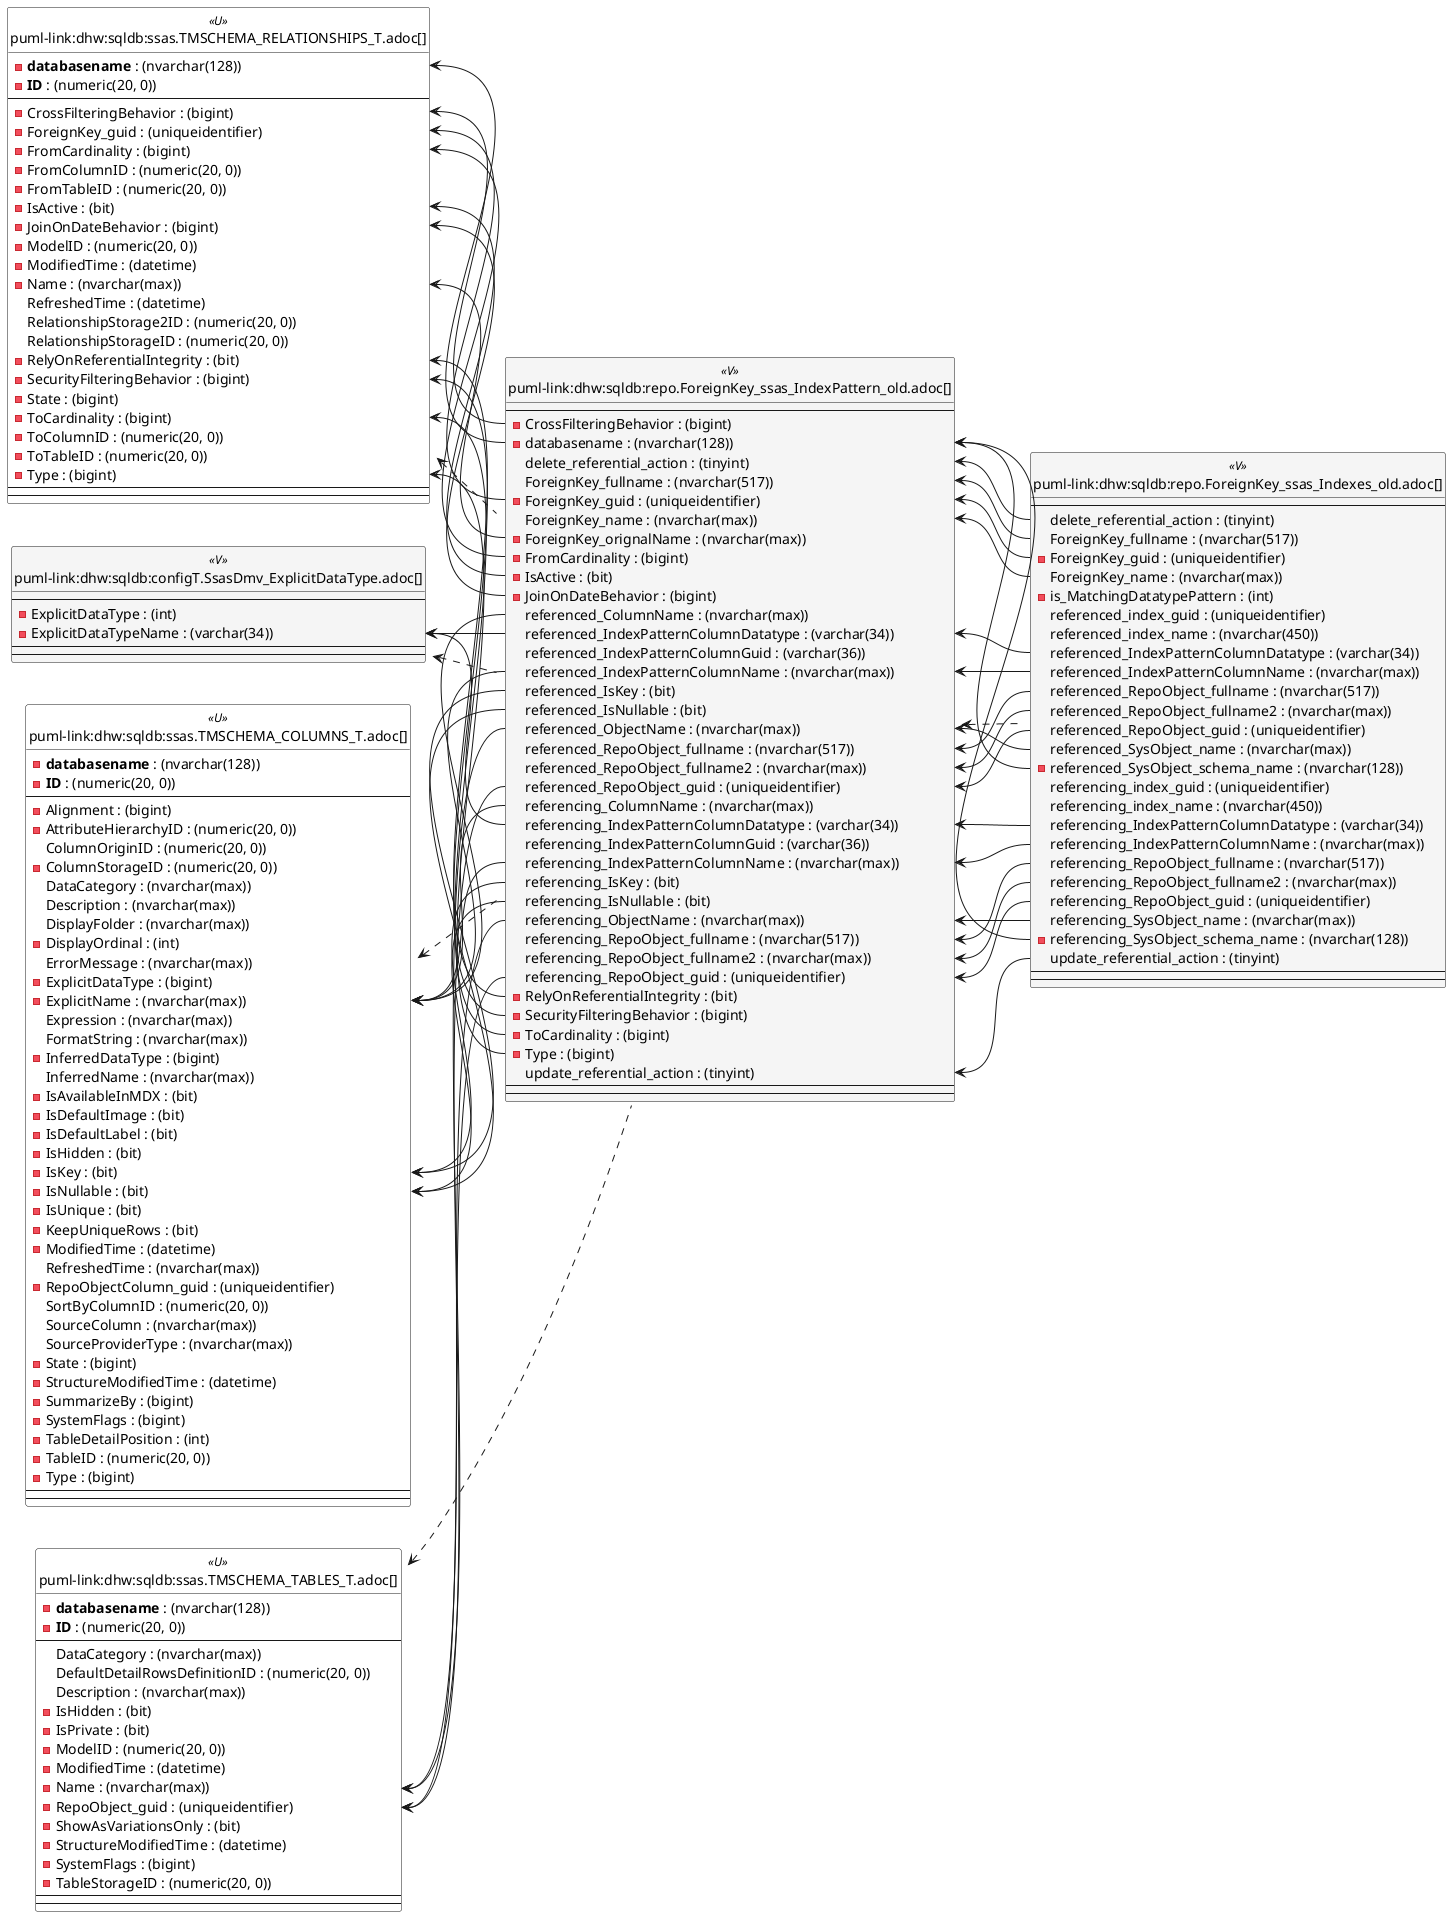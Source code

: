 @startuml
left to right direction
'top to bottom direction
hide circle
'avoide "." issues:
set namespaceSeparator none


skinparam class {
  BackgroundColor White
  BackgroundColor<<FN>> Yellow
  BackgroundColor<<FS>> Yellow
  BackgroundColor<<FT>> LightGray
  BackgroundColor<<IF>> Yellow
  BackgroundColor<<IS>> Yellow
  BackgroundColor<<P>> Aqua
  BackgroundColor<<PC>> Aqua
  BackgroundColor<<SN>> Yellow
  BackgroundColor<<SO>> SlateBlue
  BackgroundColor<<TF>> LightGray
  BackgroundColor<<TR>> Tomato
  BackgroundColor<<U>> White
  BackgroundColor<<V>> WhiteSmoke
  BackgroundColor<<X>> Aqua
  BackgroundColor<<external>> AliceBlue
}


entity "puml-link:dhw:sqldb:configT.SsasDmv_ExplicitDataType.adoc[]" as configT.SsasDmv_ExplicitDataType << V >> {
  --
  - ExplicitDataType : (int)
  - ExplicitDataTypeName : (varchar(34))
  --
  --
}

entity "puml-link:dhw:sqldb:repo.ForeignKey_ssas_Indexes_old.adoc[]" as repo.ForeignKey_ssas_Indexes_old << V >> {
  --
  delete_referential_action : (tinyint)
  ForeignKey_fullname : (nvarchar(517))
  - ForeignKey_guid : (uniqueidentifier)
  ForeignKey_name : (nvarchar(max))
  - is_MatchingDatatypePattern : (int)
  referenced_index_guid : (uniqueidentifier)
  referenced_index_name : (nvarchar(450))
  referenced_IndexPatternColumnDatatype : (varchar(34))
  referenced_IndexPatternColumnName : (nvarchar(max))
  referenced_RepoObject_fullname : (nvarchar(517))
  referenced_RepoObject_fullname2 : (nvarchar(max))
  referenced_RepoObject_guid : (uniqueidentifier)
  referenced_SysObject_name : (nvarchar(max))
  - referenced_SysObject_schema_name : (nvarchar(128))
  referencing_index_guid : (uniqueidentifier)
  referencing_index_name : (nvarchar(450))
  referencing_IndexPatternColumnDatatype : (varchar(34))
  referencing_IndexPatternColumnName : (nvarchar(max))
  referencing_RepoObject_fullname : (nvarchar(517))
  referencing_RepoObject_fullname2 : (nvarchar(max))
  referencing_RepoObject_guid : (uniqueidentifier)
  referencing_SysObject_name : (nvarchar(max))
  - referencing_SysObject_schema_name : (nvarchar(128))
  update_referential_action : (tinyint)
  --
  --
}

entity "puml-link:dhw:sqldb:repo.ForeignKey_ssas_IndexPattern_old.adoc[]" as repo.ForeignKey_ssas_IndexPattern_old << V >> {
  --
  - CrossFilteringBehavior : (bigint)
  - databasename : (nvarchar(128))
  delete_referential_action : (tinyint)
  ForeignKey_fullname : (nvarchar(517))
  - ForeignKey_guid : (uniqueidentifier)
  ForeignKey_name : (nvarchar(max))
  - ForeignKey_orignalName : (nvarchar(max))
  - FromCardinality : (bigint)
  - IsActive : (bit)
  - JoinOnDateBehavior : (bigint)
  referenced_ColumnName : (nvarchar(max))
  referenced_IndexPatternColumnDatatype : (varchar(34))
  referenced_IndexPatternColumnGuid : (varchar(36))
  referenced_IndexPatternColumnName : (nvarchar(max))
  referenced_IsKey : (bit)
  referenced_IsNullable : (bit)
  referenced_ObjectName : (nvarchar(max))
  referenced_RepoObject_fullname : (nvarchar(517))
  referenced_RepoObject_fullname2 : (nvarchar(max))
  referenced_RepoObject_guid : (uniqueidentifier)
  referencing_ColumnName : (nvarchar(max))
  referencing_IndexPatternColumnDatatype : (varchar(34))
  referencing_IndexPatternColumnGuid : (varchar(36))
  referencing_IndexPatternColumnName : (nvarchar(max))
  referencing_IsKey : (bit)
  referencing_IsNullable : (bit)
  referencing_ObjectName : (nvarchar(max))
  referencing_RepoObject_fullname : (nvarchar(517))
  referencing_RepoObject_fullname2 : (nvarchar(max))
  referencing_RepoObject_guid : (uniqueidentifier)
  - RelyOnReferentialIntegrity : (bit)
  - SecurityFilteringBehavior : (bigint)
  - ToCardinality : (bigint)
  - Type : (bigint)
  update_referential_action : (tinyint)
  --
  --
}

entity "puml-link:dhw:sqldb:ssas.TMSCHEMA_COLUMNS_T.adoc[]" as ssas.TMSCHEMA_COLUMNS_T << U >> {
  - **databasename** : (nvarchar(128))
  - **ID** : (numeric(20, 0))
  --
  - Alignment : (bigint)
  - AttributeHierarchyID : (numeric(20, 0))
  ColumnOriginID : (numeric(20, 0))
  - ColumnStorageID : (numeric(20, 0))
  DataCategory : (nvarchar(max))
  Description : (nvarchar(max))
  DisplayFolder : (nvarchar(max))
  - DisplayOrdinal : (int)
  ErrorMessage : (nvarchar(max))
  - ExplicitDataType : (bigint)
  - ExplicitName : (nvarchar(max))
  Expression : (nvarchar(max))
  FormatString : (nvarchar(max))
  - InferredDataType : (bigint)
  InferredName : (nvarchar(max))
  - IsAvailableInMDX : (bit)
  - IsDefaultImage : (bit)
  - IsDefaultLabel : (bit)
  - IsHidden : (bit)
  - IsKey : (bit)
  - IsNullable : (bit)
  - IsUnique : (bit)
  - KeepUniqueRows : (bit)
  - ModifiedTime : (datetime)
  RefreshedTime : (nvarchar(max))
  - RepoObjectColumn_guid : (uniqueidentifier)
  SortByColumnID : (numeric(20, 0))
  SourceColumn : (nvarchar(max))
  SourceProviderType : (nvarchar(max))
  - State : (bigint)
  - StructureModifiedTime : (datetime)
  - SummarizeBy : (bigint)
  - SystemFlags : (bigint)
  - TableDetailPosition : (int)
  - TableID : (numeric(20, 0))
  - Type : (bigint)
  --
  --
}

entity "puml-link:dhw:sqldb:ssas.TMSCHEMA_RELATIONSHIPS_T.adoc[]" as ssas.TMSCHEMA_RELATIONSHIPS_T << U >> {
  - **databasename** : (nvarchar(128))
  - **ID** : (numeric(20, 0))
  --
  - CrossFilteringBehavior : (bigint)
  - ForeignKey_guid : (uniqueidentifier)
  - FromCardinality : (bigint)
  - FromColumnID : (numeric(20, 0))
  - FromTableID : (numeric(20, 0))
  - IsActive : (bit)
  - JoinOnDateBehavior : (bigint)
  - ModelID : (numeric(20, 0))
  - ModifiedTime : (datetime)
  - Name : (nvarchar(max))
  RefreshedTime : (datetime)
  RelationshipStorage2ID : (numeric(20, 0))
  RelationshipStorageID : (numeric(20, 0))
  - RelyOnReferentialIntegrity : (bit)
  - SecurityFilteringBehavior : (bigint)
  - State : (bigint)
  - ToCardinality : (bigint)
  - ToColumnID : (numeric(20, 0))
  - ToTableID : (numeric(20, 0))
  - Type : (bigint)
  --
  --
}

entity "puml-link:dhw:sqldb:ssas.TMSCHEMA_TABLES_T.adoc[]" as ssas.TMSCHEMA_TABLES_T << U >> {
  - **databasename** : (nvarchar(128))
  - **ID** : (numeric(20, 0))
  --
  DataCategory : (nvarchar(max))
  DefaultDetailRowsDefinitionID : (numeric(20, 0))
  Description : (nvarchar(max))
  - IsHidden : (bit)
  - IsPrivate : (bit)
  - ModelID : (numeric(20, 0))
  - ModifiedTime : (datetime)
  - Name : (nvarchar(max))
  - RepoObject_guid : (uniqueidentifier)
  - ShowAsVariationsOnly : (bit)
  - StructureModifiedTime : (datetime)
  - SystemFlags : (bigint)
  - TableStorageID : (numeric(20, 0))
  --
  --
}

configT.SsasDmv_ExplicitDataType <.. repo.ForeignKey_ssas_IndexPattern_old
repo.ForeignKey_ssas_IndexPattern_old <.. repo.ForeignKey_ssas_Indexes_old
ssas.TMSCHEMA_COLUMNS_T <.. repo.ForeignKey_ssas_IndexPattern_old
ssas.TMSCHEMA_RELATIONSHIPS_T <.. repo.ForeignKey_ssas_IndexPattern_old
ssas.TMSCHEMA_TABLES_T <.. repo.ForeignKey_ssas_IndexPattern_old
"configT.SsasDmv_ExplicitDataType::ExplicitDataTypeName" <-- "repo.ForeignKey_ssas_IndexPattern_old::referenced_IndexPatternColumnDatatype"
"configT.SsasDmv_ExplicitDataType::ExplicitDataTypeName" <-- "repo.ForeignKey_ssas_IndexPattern_old::referencing_IndexPatternColumnDatatype"
"repo.ForeignKey_ssas_IndexPattern_old::databasename" <-- "repo.ForeignKey_ssas_Indexes_old::referenced_SysObject_schema_name"
"repo.ForeignKey_ssas_IndexPattern_old::databasename" <-- "repo.ForeignKey_ssas_Indexes_old::referencing_SysObject_schema_name"
"repo.ForeignKey_ssas_IndexPattern_old::delete_referential_action" <-- "repo.ForeignKey_ssas_Indexes_old::delete_referential_action"
"repo.ForeignKey_ssas_IndexPattern_old::ForeignKey_fullname" <-- "repo.ForeignKey_ssas_Indexes_old::ForeignKey_fullname"
"repo.ForeignKey_ssas_IndexPattern_old::ForeignKey_guid" <-- "repo.ForeignKey_ssas_Indexes_old::ForeignKey_guid"
"repo.ForeignKey_ssas_IndexPattern_old::ForeignKey_name" <-- "repo.ForeignKey_ssas_Indexes_old::ForeignKey_name"
"repo.ForeignKey_ssas_IndexPattern_old::referenced_IndexPatternColumnDatatype" <-- "repo.ForeignKey_ssas_Indexes_old::referenced_IndexPatternColumnDatatype"
"repo.ForeignKey_ssas_IndexPattern_old::referenced_IndexPatternColumnName" <-- "repo.ForeignKey_ssas_Indexes_old::referenced_IndexPatternColumnName"
"repo.ForeignKey_ssas_IndexPattern_old::referenced_ObjectName" <-- "repo.ForeignKey_ssas_Indexes_old::referenced_SysObject_name"
"repo.ForeignKey_ssas_IndexPattern_old::referenced_RepoObject_fullname" <-- "repo.ForeignKey_ssas_Indexes_old::referenced_RepoObject_fullname"
"repo.ForeignKey_ssas_IndexPattern_old::referenced_RepoObject_fullname2" <-- "repo.ForeignKey_ssas_Indexes_old::referenced_RepoObject_fullname2"
"repo.ForeignKey_ssas_IndexPattern_old::referenced_RepoObject_guid" <-- "repo.ForeignKey_ssas_Indexes_old::referenced_RepoObject_guid"
"repo.ForeignKey_ssas_IndexPattern_old::referencing_IndexPatternColumnDatatype" <-- "repo.ForeignKey_ssas_Indexes_old::referencing_IndexPatternColumnDatatype"
"repo.ForeignKey_ssas_IndexPattern_old::referencing_IndexPatternColumnName" <-- "repo.ForeignKey_ssas_Indexes_old::referencing_IndexPatternColumnName"
"repo.ForeignKey_ssas_IndexPattern_old::referencing_ObjectName" <-- "repo.ForeignKey_ssas_Indexes_old::referencing_SysObject_name"
"repo.ForeignKey_ssas_IndexPattern_old::referencing_RepoObject_fullname" <-- "repo.ForeignKey_ssas_Indexes_old::referencing_RepoObject_fullname"
"repo.ForeignKey_ssas_IndexPattern_old::referencing_RepoObject_fullname2" <-- "repo.ForeignKey_ssas_Indexes_old::referencing_RepoObject_fullname2"
"repo.ForeignKey_ssas_IndexPattern_old::referencing_RepoObject_guid" <-- "repo.ForeignKey_ssas_Indexes_old::referencing_RepoObject_guid"
"repo.ForeignKey_ssas_IndexPattern_old::update_referential_action" <-- "repo.ForeignKey_ssas_Indexes_old::update_referential_action"
"ssas.TMSCHEMA_COLUMNS_T::ExplicitName" <-- "repo.ForeignKey_ssas_IndexPattern_old::referenced_IndexPatternColumnName"
"ssas.TMSCHEMA_COLUMNS_T::ExplicitName" <-- "repo.ForeignKey_ssas_IndexPattern_old::referencing_IndexPatternColumnName"
"ssas.TMSCHEMA_COLUMNS_T::ExplicitName" <-- "repo.ForeignKey_ssas_IndexPattern_old::referenced_ColumnName"
"ssas.TMSCHEMA_COLUMNS_T::ExplicitName" <-- "repo.ForeignKey_ssas_IndexPattern_old::referencing_ColumnName"
"ssas.TMSCHEMA_COLUMNS_T::IsKey" <-- "repo.ForeignKey_ssas_IndexPattern_old::referenced_IsKey"
"ssas.TMSCHEMA_COLUMNS_T::IsKey" <-- "repo.ForeignKey_ssas_IndexPattern_old::referencing_IsKey"
"ssas.TMSCHEMA_COLUMNS_T::IsNullable" <-- "repo.ForeignKey_ssas_IndexPattern_old::referenced_IsNullable"
"ssas.TMSCHEMA_COLUMNS_T::IsNullable" <-- "repo.ForeignKey_ssas_IndexPattern_old::referencing_IsNullable"
"ssas.TMSCHEMA_RELATIONSHIPS_T::CrossFilteringBehavior" <-- "repo.ForeignKey_ssas_IndexPattern_old::CrossFilteringBehavior"
"ssas.TMSCHEMA_RELATIONSHIPS_T::databasename" <-- "repo.ForeignKey_ssas_IndexPattern_old::databasename"
"ssas.TMSCHEMA_RELATIONSHIPS_T::ForeignKey_guid" <-- "repo.ForeignKey_ssas_IndexPattern_old::ForeignKey_guid"
"ssas.TMSCHEMA_RELATIONSHIPS_T::FromCardinality" <-- "repo.ForeignKey_ssas_IndexPattern_old::FromCardinality"
"ssas.TMSCHEMA_RELATIONSHIPS_T::IsActive" <-- "repo.ForeignKey_ssas_IndexPattern_old::IsActive"
"ssas.TMSCHEMA_RELATIONSHIPS_T::JoinOnDateBehavior" <-- "repo.ForeignKey_ssas_IndexPattern_old::JoinOnDateBehavior"
"ssas.TMSCHEMA_RELATIONSHIPS_T::Name" <-- "repo.ForeignKey_ssas_IndexPattern_old::ForeignKey_orignalName"
"ssas.TMSCHEMA_RELATIONSHIPS_T::RelyOnReferentialIntegrity" <-- "repo.ForeignKey_ssas_IndexPattern_old::RelyOnReferentialIntegrity"
"ssas.TMSCHEMA_RELATIONSHIPS_T::SecurityFilteringBehavior" <-- "repo.ForeignKey_ssas_IndexPattern_old::SecurityFilteringBehavior"
"ssas.TMSCHEMA_RELATIONSHIPS_T::ToCardinality" <-- "repo.ForeignKey_ssas_IndexPattern_old::ToCardinality"
"ssas.TMSCHEMA_RELATIONSHIPS_T::Type" <-- "repo.ForeignKey_ssas_IndexPattern_old::Type"
"ssas.TMSCHEMA_TABLES_T::Name" <-- "repo.ForeignKey_ssas_IndexPattern_old::referenced_ObjectName"
"ssas.TMSCHEMA_TABLES_T::Name" <-- "repo.ForeignKey_ssas_IndexPattern_old::referencing_ObjectName"
"ssas.TMSCHEMA_TABLES_T::RepoObject_guid" <-- "repo.ForeignKey_ssas_IndexPattern_old::referenced_RepoObject_guid"
"ssas.TMSCHEMA_TABLES_T::RepoObject_guid" <-- "repo.ForeignKey_ssas_IndexPattern_old::referencing_RepoObject_guid"
@enduml


